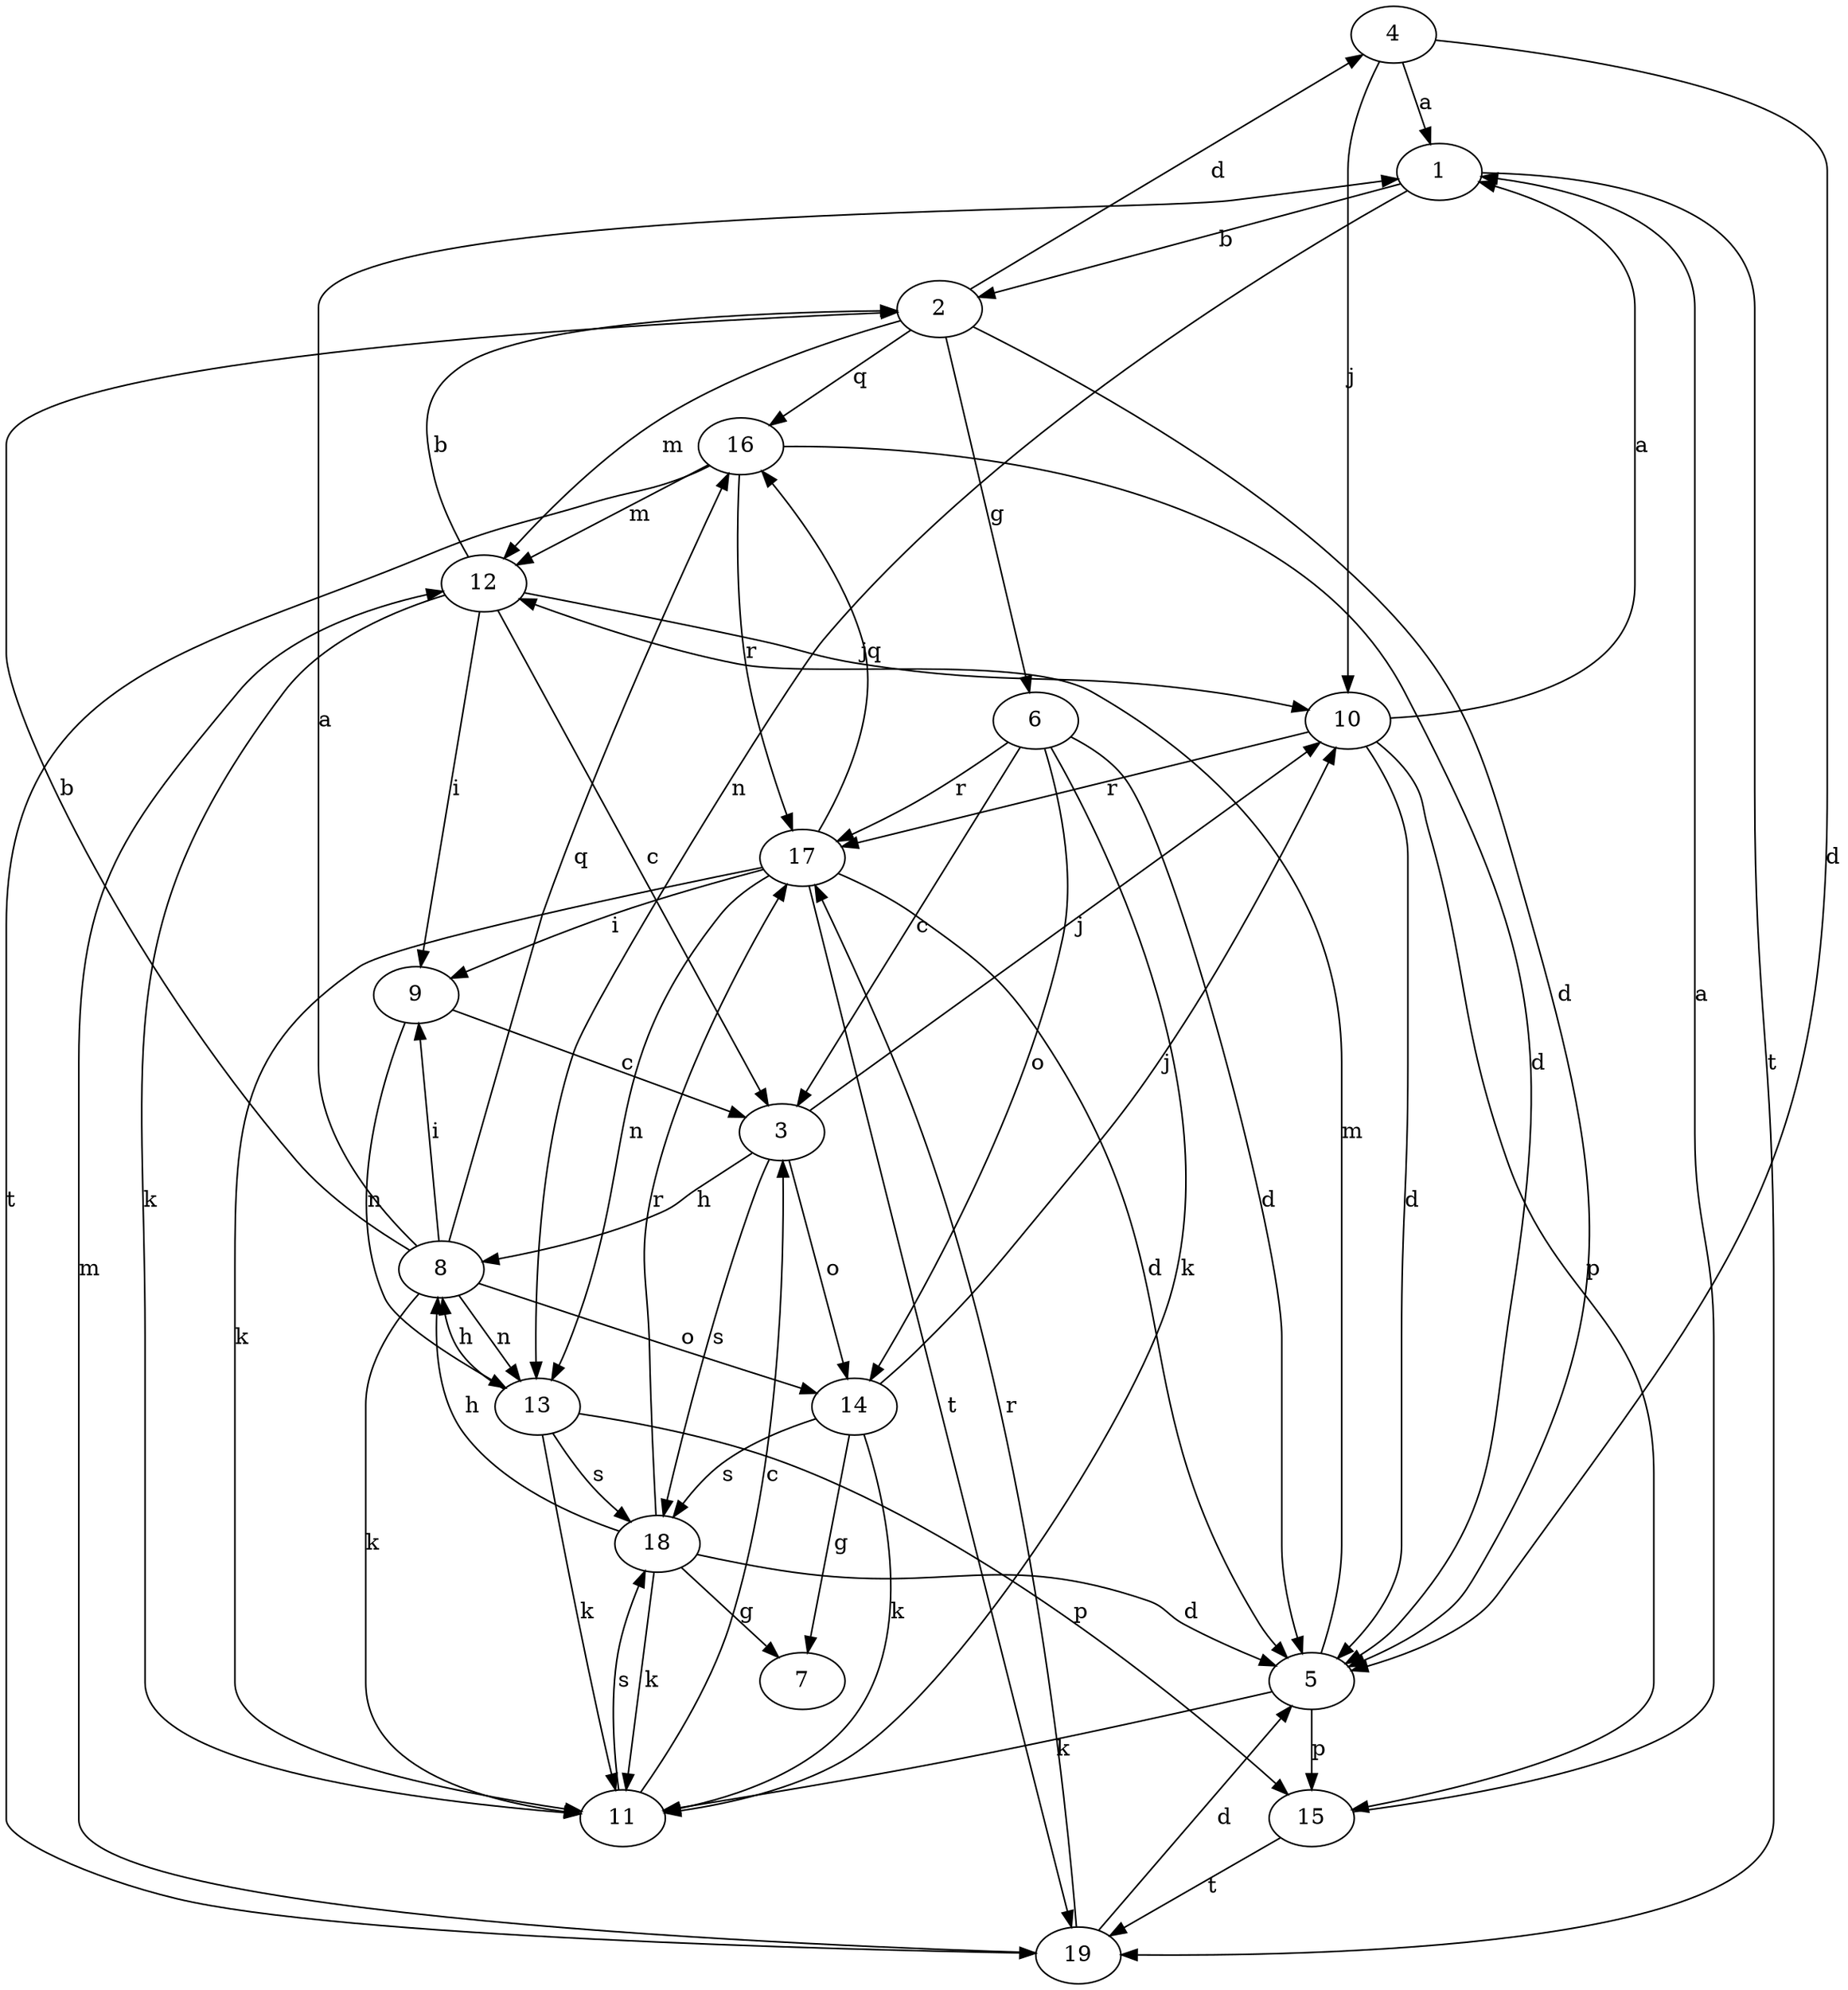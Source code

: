 strict digraph  {
	4 -> 1 [label=a];
	8 -> 1 [label=a];
	10 -> 1 [label=a];
	15 -> 1 [label=a];
	1 -> 2 [label=b];
	8 -> 2 [label=b];
	12 -> 2 [label=b];
	6 -> 3 [label=c];
	9 -> 3 [label=c];
	11 -> 3 [label=c];
	12 -> 3 [label=c];
	2 -> 4 [label=d];
	2 -> 5 [label=d];
	4 -> 5 [label=d];
	6 -> 5 [label=d];
	10 -> 5 [label=d];
	16 -> 5 [label=d];
	17 -> 5 [label=d];
	18 -> 5 [label=d];
	19 -> 5 [label=d];
	2 -> 6 [label=g];
	14 -> 7 [label=g];
	18 -> 7 [label=g];
	3 -> 8 [label=h];
	13 -> 8 [label=h];
	18 -> 8 [label=h];
	8 -> 9 [label=i];
	12 -> 9 [label=i];
	17 -> 9 [label=i];
	3 -> 10 [label=j];
	4 -> 10 [label=j];
	12 -> 10 [label=j];
	14 -> 10 [label=j];
	5 -> 11 [label=k];
	6 -> 11 [label=k];
	8 -> 11 [label=k];
	12 -> 11 [label=k];
	13 -> 11 [label=k];
	14 -> 11 [label=k];
	17 -> 11 [label=k];
	18 -> 11 [label=k];
	2 -> 12 [label=m];
	5 -> 12 [label=m];
	16 -> 12 [label=m];
	19 -> 12 [label=m];
	1 -> 13 [label=n];
	8 -> 13 [label=n];
	9 -> 13 [label=n];
	17 -> 13 [label=n];
	3 -> 14 [label=o];
	6 -> 14 [label=o];
	8 -> 14 [label=o];
	5 -> 15 [label=p];
	10 -> 15 [label=p];
	13 -> 15 [label=p];
	2 -> 16 [label=q];
	8 -> 16 [label=q];
	17 -> 16 [label=q];
	6 -> 17 [label=r];
	10 -> 17 [label=r];
	16 -> 17 [label=r];
	18 -> 17 [label=r];
	19 -> 17 [label=r];
	3 -> 18 [label=s];
	11 -> 18 [label=s];
	13 -> 18 [label=s];
	14 -> 18 [label=s];
	1 -> 19 [label=t];
	15 -> 19 [label=t];
	16 -> 19 [label=t];
	17 -> 19 [label=t];
}
